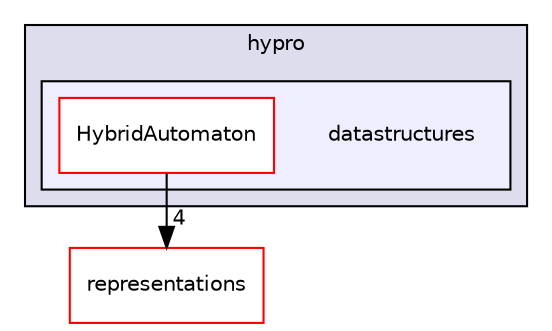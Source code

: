 digraph "/home/travis/build/hypro/hypro/src/hypro/datastructures" {
  compound=true
  node [ fontsize="10", fontname="Helvetica"];
  edge [ labelfontsize="10", labelfontname="Helvetica"];
  subgraph clusterdir_2ce0cb9797b50c8d842bc50008b46cdd {
    graph [ bgcolor="#ddddee", pencolor="black", label="hypro" fontname="Helvetica", fontsize="10", URL="dir_2ce0cb9797b50c8d842bc50008b46cdd.html"]
  subgraph clusterdir_bce2075adec303dcb2f0c4fbfcbc8493 {
    graph [ bgcolor="#eeeeff", pencolor="black", label="" URL="dir_bce2075adec303dcb2f0c4fbfcbc8493.html"];
    dir_bce2075adec303dcb2f0c4fbfcbc8493 [shape=plaintext label="datastructures"];
    dir_fc0efe5d2249fba2a29c6d003d9b04e9 [shape=box label="HybridAutomaton" color="red" fillcolor="white" style="filled" URL="dir_fc0efe5d2249fba2a29c6d003d9b04e9.html"];
  }
  }
  dir_7fa927d8fbf9dfbeef69af27f63bc81b [shape=box label="representations" fillcolor="white" style="filled" color="red" URL="dir_7fa927d8fbf9dfbeef69af27f63bc81b.html"];
  dir_fc0efe5d2249fba2a29c6d003d9b04e9->dir_7fa927d8fbf9dfbeef69af27f63bc81b [headlabel="4", labeldistance=1.5 headhref="dir_000011_000007.html"];
}
